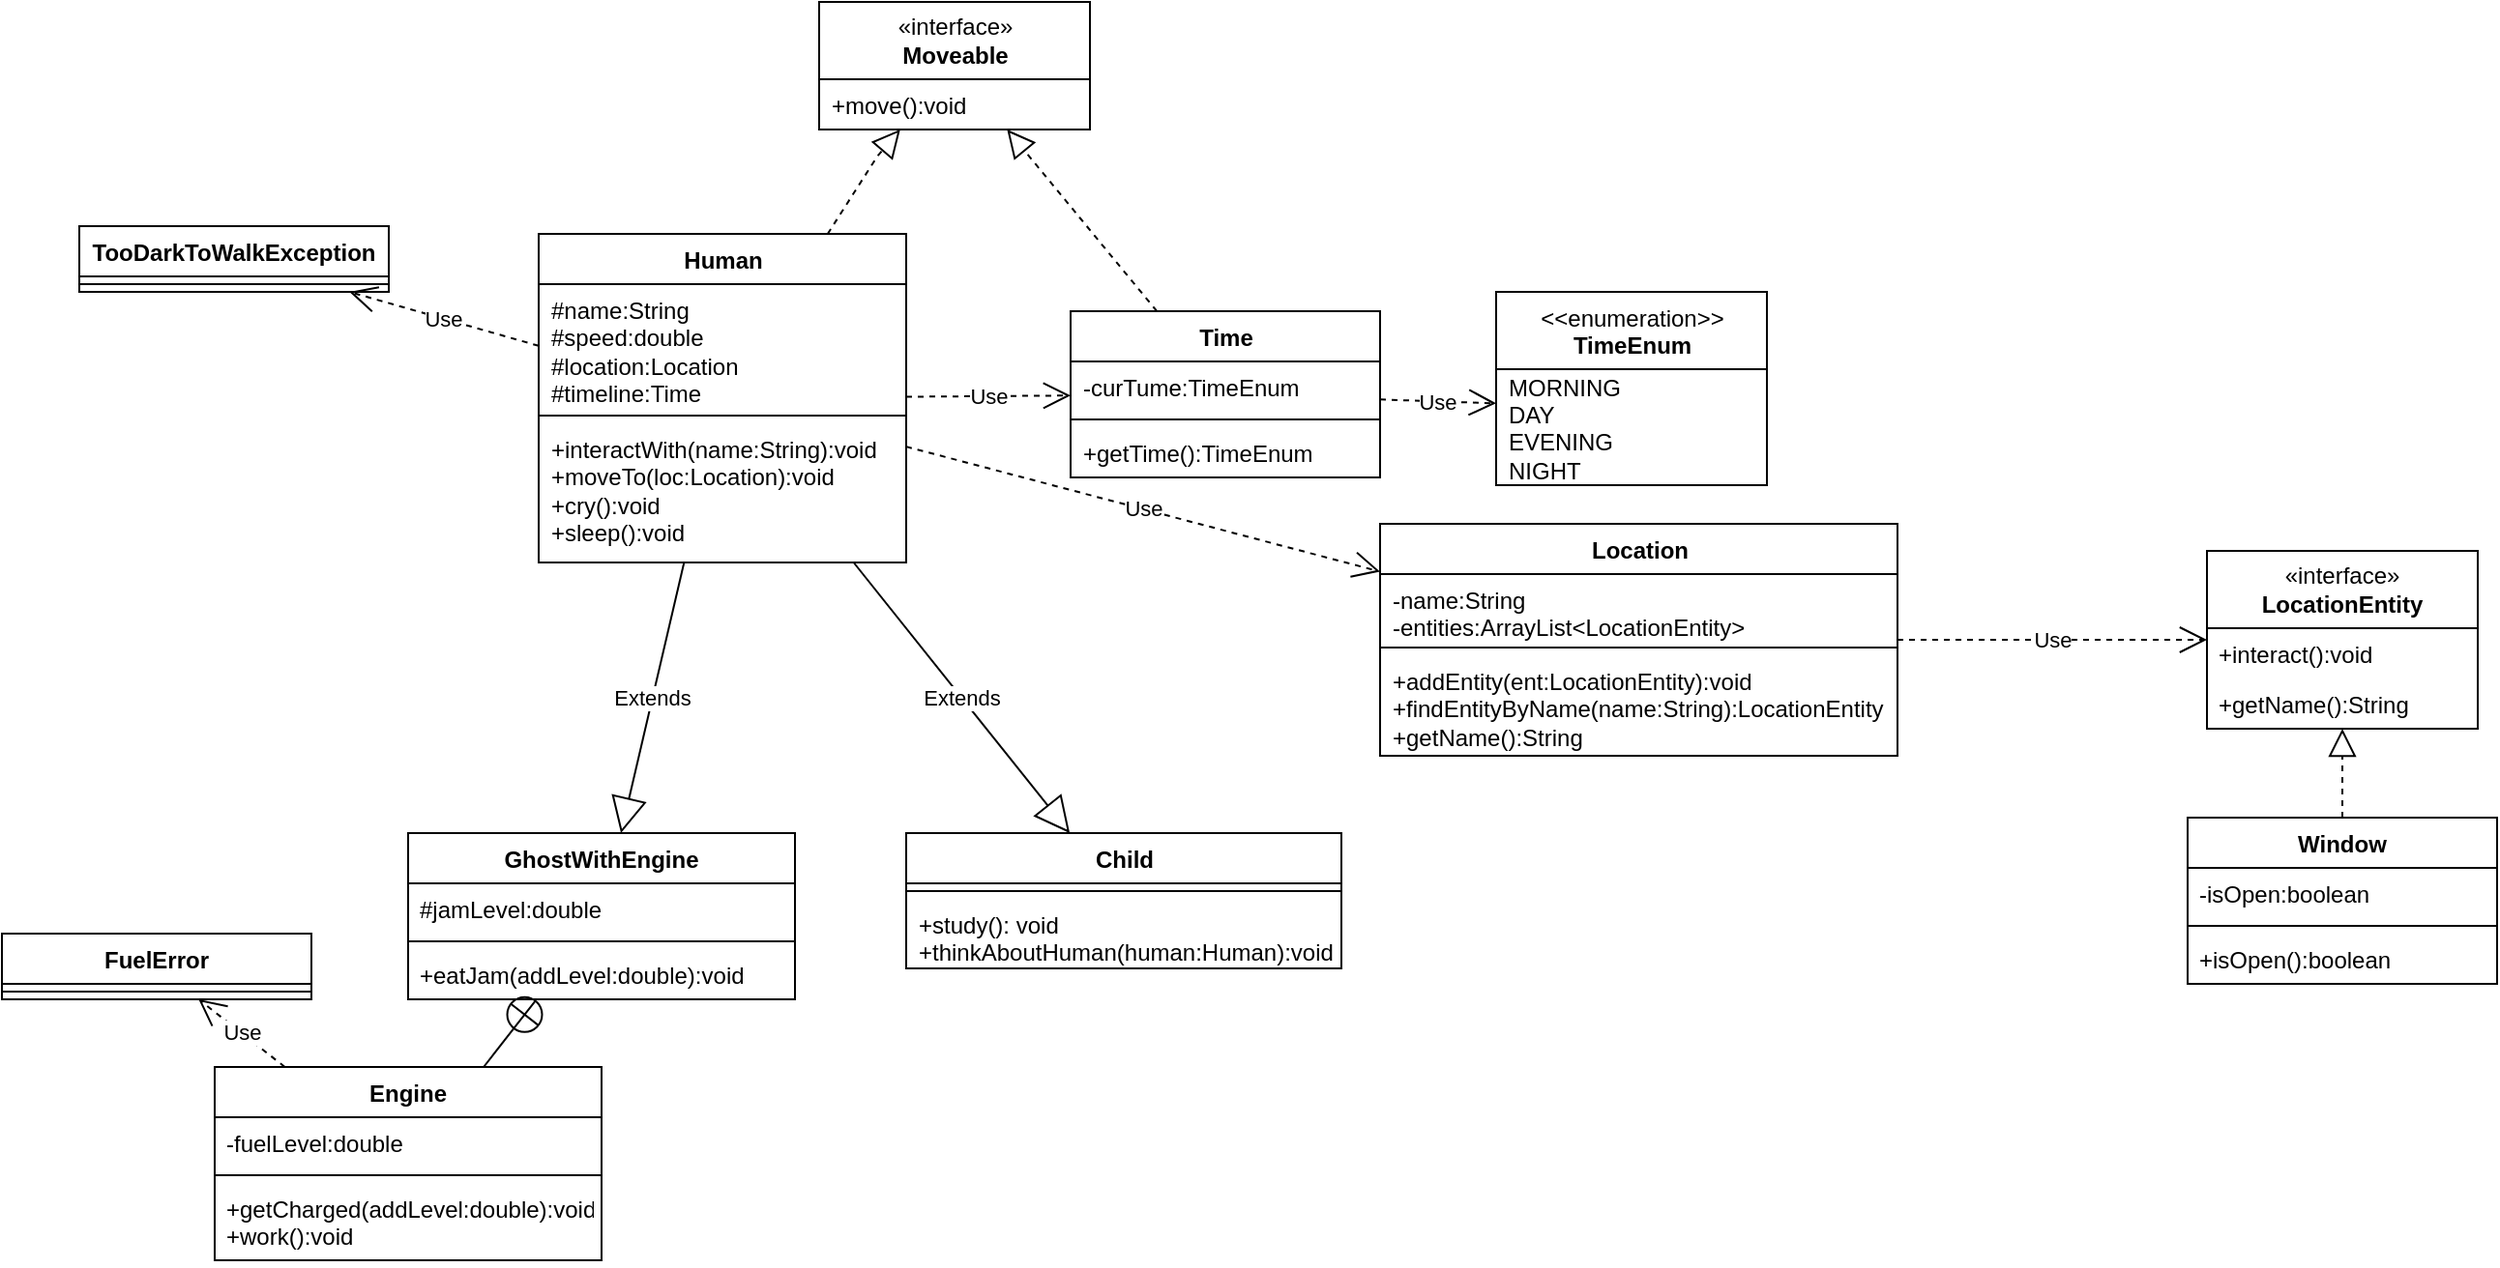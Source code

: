 <mxfile version="22.1.5" type="github">
  <diagram name="Страница — 1" id="i20b3vi7eehubXPVE3w3">
    <mxGraphModel dx="1434" dy="759" grid="1" gridSize="10" guides="1" tooltips="1" connect="1" arrows="1" fold="1" page="1" pageScale="1" pageWidth="827" pageHeight="1169" math="0" shadow="0">
      <root>
        <mxCell id="0" />
        <mxCell id="1" parent="0" />
        <mxCell id="GLYfoS04tVz9TkXlvpii-10" value="&amp;lt;&amp;lt;enumeration&amp;gt;&amp;gt;&lt;br&gt;&lt;b&gt;TimeEnum&lt;/b&gt;" style="swimlane;fontStyle=0;align=center;verticalAlign=top;childLayout=stackLayout;horizontal=1;startSize=40;horizontalStack=0;resizeParent=1;resizeParentMax=0;resizeLast=0;collapsible=0;marginBottom=0;html=1;whiteSpace=wrap;" parent="1" vertex="1">
          <mxGeometry x="792.5" y="219" width="140" height="100" as="geometry" />
        </mxCell>
        <mxCell id="GLYfoS04tVz9TkXlvpii-11" value="&lt;div&gt;MORNING&lt;/div&gt;&lt;div&gt;DAY&lt;br&gt;EVENING&lt;br&gt;NIGHT&lt;br&gt;&lt;/div&gt;" style="text;html=1;strokeColor=none;fillColor=none;align=left;verticalAlign=middle;spacingLeft=4;spacingRight=4;overflow=hidden;rotatable=0;points=[[0,0.5],[1,0.5]];portConstraint=eastwest;whiteSpace=wrap;" parent="GLYfoS04tVz9TkXlvpii-10" vertex="1">
          <mxGeometry y="40" width="140" height="60" as="geometry" />
        </mxCell>
        <mxCell id="GLYfoS04tVz9TkXlvpii-12" value="Use" style="endArrow=open;endSize=12;dashed=1;html=1;rounded=0;" parent="1" source="GLYfoS04tVz9TkXlvpii-41" edge="1">
          <mxGeometry width="160" relative="1" as="geometry">
            <mxPoint x="712.5" y="290.364" as="sourcePoint" />
            <mxPoint x="792.5" y="276.667" as="targetPoint" />
          </mxGeometry>
        </mxCell>
        <mxCell id="GLYfoS04tVz9TkXlvpii-17" value="Use" style="endArrow=open;endSize=12;dashed=1;html=1;rounded=0;" parent="1" source="GLYfoS04tVz9TkXlvpii-37" target="GLYfoS04tVz9TkXlvpii-41" edge="1">
          <mxGeometry width="160" relative="1" as="geometry">
            <mxPoint x="502.5" y="260.83" as="sourcePoint" />
            <mxPoint x="572.5" y="277.6" as="targetPoint" />
          </mxGeometry>
        </mxCell>
        <mxCell id="GLYfoS04tVz9TkXlvpii-18" value="" style="endArrow=block;dashed=1;endFill=0;endSize=12;html=1;rounded=0;" parent="1" source="GLYfoS04tVz9TkXlvpii-37" target="GLYfoS04tVz9TkXlvpii-58" edge="1">
          <mxGeometry width="160" relative="1" as="geometry">
            <mxPoint x="407.5" y="199" as="sourcePoint" />
            <mxPoint x="485.471" y="129" as="targetPoint" />
            <Array as="points">
              <mxPoint x="472.5" y="149" />
            </Array>
          </mxGeometry>
        </mxCell>
        <mxCell id="GLYfoS04tVz9TkXlvpii-19" value="" style="endArrow=block;dashed=1;endFill=0;endSize=12;html=1;rounded=0;" parent="1" source="GLYfoS04tVz9TkXlvpii-41" target="GLYfoS04tVz9TkXlvpii-58" edge="1">
          <mxGeometry width="160" relative="1" as="geometry">
            <mxPoint x="610.674" y="239.5" as="sourcePoint" />
            <mxPoint x="525.392" y="129" as="targetPoint" />
          </mxGeometry>
        </mxCell>
        <mxCell id="GLYfoS04tVz9TkXlvpii-30" value="Extends" style="endArrow=block;endSize=16;endFill=0;html=1;rounded=0;" parent="1" source="GLYfoS04tVz9TkXlvpii-37" target="GLYfoS04tVz9TkXlvpii-49" edge="1">
          <mxGeometry width="160" relative="1" as="geometry">
            <mxPoint x="403.797" y="298" as="sourcePoint" />
            <mxPoint x="392.5" y="419" as="targetPoint" />
          </mxGeometry>
        </mxCell>
        <mxCell id="GLYfoS04tVz9TkXlvpii-31" value="Extends" style="endArrow=block;endSize=16;endFill=0;html=1;rounded=0;" parent="1" source="GLYfoS04tVz9TkXlvpii-37" target="GLYfoS04tVz9TkXlvpii-53" edge="1">
          <mxGeometry width="160" relative="1" as="geometry">
            <mxPoint x="443.011" y="298" as="sourcePoint" />
            <mxPoint x="537.732" y="439" as="targetPoint" />
          </mxGeometry>
        </mxCell>
        <mxCell id="GLYfoS04tVz9TkXlvpii-35" value="Use" style="endArrow=open;endSize=12;dashed=1;html=1;rounded=0;" parent="1" source="GLYfoS04tVz9TkXlvpii-37" target="GLYfoS04tVz9TkXlvpii-45" edge="1">
          <mxGeometry width="160" relative="1" as="geometry">
            <mxPoint x="502.5" y="287.905" as="sourcePoint" />
            <mxPoint x="706.5" y="380.184" as="targetPoint" />
          </mxGeometry>
        </mxCell>
        <mxCell id="GLYfoS04tVz9TkXlvpii-37" value="Human" style="swimlane;fontStyle=1;align=center;verticalAlign=top;childLayout=stackLayout;horizontal=1;startSize=26;horizontalStack=0;resizeParent=1;resizeParentMax=0;resizeLast=0;collapsible=1;marginBottom=0;whiteSpace=wrap;html=1;" parent="1" vertex="1">
          <mxGeometry x="297.5" y="189" width="190" height="170" as="geometry" />
        </mxCell>
        <mxCell id="GLYfoS04tVz9TkXlvpii-38" value="&lt;div&gt;#name:String&lt;/div&gt;&lt;div&gt;#speed:double&lt;/div&gt;&lt;div&gt;#location:Location&lt;br&gt;#timeline:Time&lt;/div&gt;" style="text;strokeColor=none;fillColor=none;align=left;verticalAlign=top;spacingLeft=4;spacingRight=4;overflow=hidden;rotatable=0;points=[[0,0.5],[1,0.5]];portConstraint=eastwest;whiteSpace=wrap;html=1;" parent="GLYfoS04tVz9TkXlvpii-37" vertex="1">
          <mxGeometry y="26" width="190" height="64" as="geometry" />
        </mxCell>
        <mxCell id="GLYfoS04tVz9TkXlvpii-39" value="" style="line;strokeWidth=1;fillColor=none;align=left;verticalAlign=middle;spacingTop=-1;spacingLeft=3;spacingRight=3;rotatable=0;labelPosition=right;points=[];portConstraint=eastwest;strokeColor=inherit;" parent="GLYfoS04tVz9TkXlvpii-37" vertex="1">
          <mxGeometry y="90" width="190" height="8" as="geometry" />
        </mxCell>
        <mxCell id="GLYfoS04tVz9TkXlvpii-40" value="&lt;div&gt;+interactWith(name:String):void&lt;br&gt;+moveTo(loc:Location):void&lt;/div&gt;&lt;div&gt;+cry():void&lt;/div&gt;&lt;div&gt;+sleep():void&lt;br&gt;&lt;/div&gt;" style="text;strokeColor=none;fillColor=none;align=left;verticalAlign=top;spacingLeft=4;spacingRight=4;overflow=hidden;rotatable=0;points=[[0,0.5],[1,0.5]];portConstraint=eastwest;whiteSpace=wrap;html=1;" parent="GLYfoS04tVz9TkXlvpii-37" vertex="1">
          <mxGeometry y="98" width="190" height="72" as="geometry" />
        </mxCell>
        <mxCell id="GLYfoS04tVz9TkXlvpii-41" value="Time" style="swimlane;fontStyle=1;align=center;verticalAlign=top;childLayout=stackLayout;horizontal=1;startSize=26;horizontalStack=0;resizeParent=1;resizeParentMax=0;resizeLast=0;collapsible=1;marginBottom=0;whiteSpace=wrap;html=1;" parent="1" vertex="1">
          <mxGeometry x="572.5" y="229" width="160" height="86" as="geometry" />
        </mxCell>
        <mxCell id="GLYfoS04tVz9TkXlvpii-42" value="-curTume:TimeEnum" style="text;strokeColor=none;fillColor=none;align=left;verticalAlign=top;spacingLeft=4;spacingRight=4;overflow=hidden;rotatable=0;points=[[0,0.5],[1,0.5]];portConstraint=eastwest;whiteSpace=wrap;html=1;" parent="GLYfoS04tVz9TkXlvpii-41" vertex="1">
          <mxGeometry y="26" width="160" height="26" as="geometry" />
        </mxCell>
        <mxCell id="GLYfoS04tVz9TkXlvpii-43" value="" style="line;strokeWidth=1;fillColor=none;align=left;verticalAlign=middle;spacingTop=-1;spacingLeft=3;spacingRight=3;rotatable=0;labelPosition=right;points=[];portConstraint=eastwest;strokeColor=inherit;" parent="GLYfoS04tVz9TkXlvpii-41" vertex="1">
          <mxGeometry y="52" width="160" height="8" as="geometry" />
        </mxCell>
        <mxCell id="GLYfoS04tVz9TkXlvpii-44" value="+getTime():TimeEnum" style="text;strokeColor=none;fillColor=none;align=left;verticalAlign=top;spacingLeft=4;spacingRight=4;overflow=hidden;rotatable=0;points=[[0,0.5],[1,0.5]];portConstraint=eastwest;whiteSpace=wrap;html=1;" parent="GLYfoS04tVz9TkXlvpii-41" vertex="1">
          <mxGeometry y="60" width="160" height="26" as="geometry" />
        </mxCell>
        <mxCell id="GLYfoS04tVz9TkXlvpii-45" value="Location" style="swimlane;fontStyle=1;align=center;verticalAlign=top;childLayout=stackLayout;horizontal=1;startSize=26;horizontalStack=0;resizeParent=1;resizeParentMax=0;resizeLast=0;collapsible=1;marginBottom=0;whiteSpace=wrap;html=1;" parent="1" vertex="1">
          <mxGeometry x="732.5" y="339" width="267.5" height="120" as="geometry" />
        </mxCell>
        <mxCell id="GLYfoS04tVz9TkXlvpii-46" value="&lt;div&gt;-name:String&lt;/div&gt;&lt;div&gt;-entities:ArrayList&amp;lt;LocationEntity&amp;gt;&lt;br&gt;&lt;/div&gt;" style="text;strokeColor=none;fillColor=none;align=left;verticalAlign=top;spacingLeft=4;spacingRight=4;overflow=hidden;rotatable=0;points=[[0,0.5],[1,0.5]];portConstraint=eastwest;whiteSpace=wrap;html=1;" parent="GLYfoS04tVz9TkXlvpii-45" vertex="1">
          <mxGeometry y="26" width="267.5" height="34" as="geometry" />
        </mxCell>
        <mxCell id="GLYfoS04tVz9TkXlvpii-47" value="" style="line;strokeWidth=1;fillColor=none;align=left;verticalAlign=middle;spacingTop=-1;spacingLeft=3;spacingRight=3;rotatable=0;labelPosition=right;points=[];portConstraint=eastwest;strokeColor=inherit;" parent="GLYfoS04tVz9TkXlvpii-45" vertex="1">
          <mxGeometry y="60" width="267.5" height="8" as="geometry" />
        </mxCell>
        <mxCell id="GLYfoS04tVz9TkXlvpii-48" value="&lt;div&gt;+addEntity(ent:LocationEntity):void&lt;/div&gt;&lt;div&gt;+findEntityByName(name:String):LocationEntity&lt;/div&gt;&lt;div&gt;+getName():String&lt;/div&gt;" style="text;strokeColor=none;fillColor=none;align=left;verticalAlign=top;spacingLeft=4;spacingRight=4;overflow=hidden;rotatable=0;points=[[0,0.5],[1,0.5]];portConstraint=eastwest;whiteSpace=wrap;html=1;" parent="GLYfoS04tVz9TkXlvpii-45" vertex="1">
          <mxGeometry y="68" width="267.5" height="52" as="geometry" />
        </mxCell>
        <mxCell id="GLYfoS04tVz9TkXlvpii-49" value="Child" style="swimlane;fontStyle=1;align=center;verticalAlign=top;childLayout=stackLayout;horizontal=1;startSize=26;horizontalStack=0;resizeParent=1;resizeParentMax=0;resizeLast=0;collapsible=1;marginBottom=0;whiteSpace=wrap;html=1;" parent="1" vertex="1">
          <mxGeometry x="487.5" y="499" width="225" height="70" as="geometry" />
        </mxCell>
        <mxCell id="GLYfoS04tVz9TkXlvpii-51" value="" style="line;strokeWidth=1;fillColor=none;align=left;verticalAlign=middle;spacingTop=-1;spacingLeft=3;spacingRight=3;rotatable=0;labelPosition=right;points=[];portConstraint=eastwest;strokeColor=inherit;" parent="GLYfoS04tVz9TkXlvpii-49" vertex="1">
          <mxGeometry y="26" width="225" height="8" as="geometry" />
        </mxCell>
        <mxCell id="GLYfoS04tVz9TkXlvpii-52" value="&lt;div&gt;+study(): void&lt;/div&gt;&lt;div&gt;+thinkAboutHuman(human:Human):void&lt;br&gt;&lt;/div&gt;" style="text;strokeColor=none;fillColor=none;align=left;verticalAlign=top;spacingLeft=4;spacingRight=4;overflow=hidden;rotatable=0;points=[[0,0.5],[1,0.5]];portConstraint=eastwest;whiteSpace=wrap;html=1;" parent="GLYfoS04tVz9TkXlvpii-49" vertex="1">
          <mxGeometry y="34" width="225" height="36" as="geometry" />
        </mxCell>
        <mxCell id="GLYfoS04tVz9TkXlvpii-53" value="GhostWithEngine" style="swimlane;fontStyle=1;align=center;verticalAlign=top;childLayout=stackLayout;horizontal=1;startSize=26;horizontalStack=0;resizeParent=1;resizeParentMax=0;resizeLast=0;collapsible=1;marginBottom=0;whiteSpace=wrap;html=1;" parent="1" vertex="1">
          <mxGeometry x="230" y="499" width="200" height="86" as="geometry" />
        </mxCell>
        <mxCell id="GLYfoS04tVz9TkXlvpii-54" value="#jamLevel:double" style="text;strokeColor=none;fillColor=none;align=left;verticalAlign=top;spacingLeft=4;spacingRight=4;overflow=hidden;rotatable=0;points=[[0,0.5],[1,0.5]];portConstraint=eastwest;whiteSpace=wrap;html=1;" parent="GLYfoS04tVz9TkXlvpii-53" vertex="1">
          <mxGeometry y="26" width="200" height="26" as="geometry" />
        </mxCell>
        <mxCell id="GLYfoS04tVz9TkXlvpii-55" value="" style="line;strokeWidth=1;fillColor=none;align=left;verticalAlign=middle;spacingTop=-1;spacingLeft=3;spacingRight=3;rotatable=0;labelPosition=right;points=[];portConstraint=eastwest;strokeColor=inherit;" parent="GLYfoS04tVz9TkXlvpii-53" vertex="1">
          <mxGeometry y="52" width="200" height="8" as="geometry" />
        </mxCell>
        <mxCell id="GLYfoS04tVz9TkXlvpii-56" value="+eatJam(addLevel:double):void" style="text;strokeColor=none;fillColor=none;align=left;verticalAlign=top;spacingLeft=4;spacingRight=4;overflow=hidden;rotatable=0;points=[[0,0.5],[1,0.5]];portConstraint=eastwest;whiteSpace=wrap;html=1;" parent="GLYfoS04tVz9TkXlvpii-53" vertex="1">
          <mxGeometry y="60" width="200" height="26" as="geometry" />
        </mxCell>
        <mxCell id="GLYfoS04tVz9TkXlvpii-58" value="«interface»&lt;br&gt;&lt;div&gt;&lt;b&gt;Moveable&lt;/b&gt;&lt;/div&gt;" style="swimlane;fontStyle=0;childLayout=stackLayout;horizontal=1;startSize=40;fillColor=none;horizontalStack=0;resizeParent=1;resizeParentMax=0;resizeLast=0;collapsible=1;marginBottom=0;whiteSpace=wrap;html=1;" parent="1" vertex="1">
          <mxGeometry x="442.5" y="69" width="140" height="66" as="geometry" />
        </mxCell>
        <mxCell id="GLYfoS04tVz9TkXlvpii-59" value="+move():void" style="text;strokeColor=none;fillColor=none;align=left;verticalAlign=top;spacingLeft=4;spacingRight=4;overflow=hidden;rotatable=0;points=[[0,0.5],[1,0.5]];portConstraint=eastwest;whiteSpace=wrap;html=1;" parent="GLYfoS04tVz9TkXlvpii-58" vertex="1">
          <mxGeometry y="40" width="140" height="26" as="geometry" />
        </mxCell>
        <mxCell id="GLYfoS04tVz9TkXlvpii-62" value="«interface»&lt;br&gt;&lt;b&gt;LocationEntity&lt;/b&gt;" style="swimlane;fontStyle=0;childLayout=stackLayout;horizontal=1;startSize=40;fillColor=none;horizontalStack=0;resizeParent=1;resizeParentMax=0;resizeLast=0;collapsible=1;marginBottom=0;whiteSpace=wrap;html=1;" parent="1" vertex="1">
          <mxGeometry x="1160" y="353" width="140" height="92" as="geometry" />
        </mxCell>
        <mxCell id="GLYfoS04tVz9TkXlvpii-63" value="+interact():void" style="text;strokeColor=none;fillColor=none;align=left;verticalAlign=top;spacingLeft=4;spacingRight=4;overflow=hidden;rotatable=0;points=[[0,0.5],[1,0.5]];portConstraint=eastwest;whiteSpace=wrap;html=1;" parent="GLYfoS04tVz9TkXlvpii-62" vertex="1">
          <mxGeometry y="40" width="140" height="26" as="geometry" />
        </mxCell>
        <mxCell id="GLYfoS04tVz9TkXlvpii-65" value="+getName():String" style="text;strokeColor=none;fillColor=none;align=left;verticalAlign=top;spacingLeft=4;spacingRight=4;overflow=hidden;rotatable=0;points=[[0,0.5],[1,0.5]];portConstraint=eastwest;whiteSpace=wrap;html=1;" parent="GLYfoS04tVz9TkXlvpii-62" vertex="1">
          <mxGeometry y="66" width="140" height="26" as="geometry" />
        </mxCell>
        <mxCell id="GLYfoS04tVz9TkXlvpii-66" value="Window" style="swimlane;fontStyle=1;align=center;verticalAlign=top;childLayout=stackLayout;horizontal=1;startSize=26;horizontalStack=0;resizeParent=1;resizeParentMax=0;resizeLast=0;collapsible=1;marginBottom=0;whiteSpace=wrap;html=1;" parent="1" vertex="1">
          <mxGeometry x="1150" y="491" width="160" height="86" as="geometry" />
        </mxCell>
        <mxCell id="GLYfoS04tVz9TkXlvpii-67" value="-isOpen:boolean" style="text;strokeColor=none;fillColor=none;align=left;verticalAlign=top;spacingLeft=4;spacingRight=4;overflow=hidden;rotatable=0;points=[[0,0.5],[1,0.5]];portConstraint=eastwest;whiteSpace=wrap;html=1;" parent="GLYfoS04tVz9TkXlvpii-66" vertex="1">
          <mxGeometry y="26" width="160" height="26" as="geometry" />
        </mxCell>
        <mxCell id="GLYfoS04tVz9TkXlvpii-68" value="" style="line;strokeWidth=1;fillColor=none;align=left;verticalAlign=middle;spacingTop=-1;spacingLeft=3;spacingRight=3;rotatable=0;labelPosition=right;points=[];portConstraint=eastwest;strokeColor=inherit;" parent="GLYfoS04tVz9TkXlvpii-66" vertex="1">
          <mxGeometry y="52" width="160" height="8" as="geometry" />
        </mxCell>
        <mxCell id="GLYfoS04tVz9TkXlvpii-69" value="+isOpen():boolean" style="text;strokeColor=none;fillColor=none;align=left;verticalAlign=top;spacingLeft=4;spacingRight=4;overflow=hidden;rotatable=0;points=[[0,0.5],[1,0.5]];portConstraint=eastwest;whiteSpace=wrap;html=1;" parent="GLYfoS04tVz9TkXlvpii-66" vertex="1">
          <mxGeometry y="60" width="160" height="26" as="geometry" />
        </mxCell>
        <mxCell id="GLYfoS04tVz9TkXlvpii-70" value="Use" style="endArrow=open;endSize=12;dashed=1;html=1;rounded=0;" parent="1" source="GLYfoS04tVz9TkXlvpii-45" target="GLYfoS04tVz9TkXlvpii-62" edge="1">
          <mxGeometry width="160" relative="1" as="geometry">
            <mxPoint x="982.5" y="409" as="sourcePoint" />
            <mxPoint x="1142.5" y="409" as="targetPoint" />
          </mxGeometry>
        </mxCell>
        <mxCell id="GLYfoS04tVz9TkXlvpii-71" value="" style="endArrow=block;dashed=1;endFill=0;endSize=12;html=1;rounded=0;" parent="1" source="GLYfoS04tVz9TkXlvpii-66" target="GLYfoS04tVz9TkXlvpii-62" edge="1">
          <mxGeometry width="160" relative="1" as="geometry">
            <mxPoint x="982.5" y="409" as="sourcePoint" />
            <mxPoint x="1142.5" y="409" as="targetPoint" />
          </mxGeometry>
        </mxCell>
        <mxCell id="9Kdx0cgHhgzYmS9axCzy-1" value="FuelError" style="swimlane;fontStyle=1;align=center;verticalAlign=top;childLayout=stackLayout;horizontal=1;startSize=26;horizontalStack=0;resizeParent=1;resizeParentMax=0;resizeLast=0;collapsible=1;marginBottom=0;whiteSpace=wrap;html=1;" parent="1" vertex="1">
          <mxGeometry x="20" y="551" width="160" height="34" as="geometry" />
        </mxCell>
        <mxCell id="9Kdx0cgHhgzYmS9axCzy-3" value="" style="line;strokeWidth=1;fillColor=none;align=left;verticalAlign=middle;spacingTop=-1;spacingLeft=3;spacingRight=3;rotatable=0;labelPosition=right;points=[];portConstraint=eastwest;strokeColor=inherit;" parent="9Kdx0cgHhgzYmS9axCzy-1" vertex="1">
          <mxGeometry y="26" width="160" height="8" as="geometry" />
        </mxCell>
        <mxCell id="9Kdx0cgHhgzYmS9axCzy-5" value="Use" style="endArrow=open;endSize=12;dashed=1;html=1;rounded=0;" parent="1" source="o3vBTpQpI0mOxA4PcqHC-10" edge="1">
          <mxGeometry width="160" relative="1" as="geometry">
            <mxPoint x="350" y="430" as="sourcePoint" />
            <mxPoint x="121.667" y="585" as="targetPoint" />
          </mxGeometry>
        </mxCell>
        <mxCell id="o3vBTpQpI0mOxA4PcqHC-1" value="TooDarkToWalkException" style="swimlane;fontStyle=1;align=center;verticalAlign=top;childLayout=stackLayout;horizontal=1;startSize=26;horizontalStack=0;resizeParent=1;resizeParentMax=0;resizeLast=0;collapsible=1;marginBottom=0;whiteSpace=wrap;html=1;" vertex="1" parent="1">
          <mxGeometry x="60" y="185" width="160" height="34" as="geometry" />
        </mxCell>
        <mxCell id="o3vBTpQpI0mOxA4PcqHC-3" value="" style="line;strokeWidth=1;fillColor=none;align=left;verticalAlign=middle;spacingTop=-1;spacingLeft=3;spacingRight=3;rotatable=0;labelPosition=right;points=[];portConstraint=eastwest;strokeColor=inherit;" vertex="1" parent="o3vBTpQpI0mOxA4PcqHC-1">
          <mxGeometry y="26" width="160" height="8" as="geometry" />
        </mxCell>
        <mxCell id="o3vBTpQpI0mOxA4PcqHC-5" value="Use" style="endArrow=open;endSize=12;dashed=1;html=1;rounded=0;" edge="1" parent="1" source="GLYfoS04tVz9TkXlvpii-37" target="o3vBTpQpI0mOxA4PcqHC-1">
          <mxGeometry width="160" relative="1" as="geometry">
            <mxPoint x="230" y="400" as="sourcePoint" />
            <mxPoint x="390" y="400" as="targetPoint" />
          </mxGeometry>
        </mxCell>
        <mxCell id="o3vBTpQpI0mOxA4PcqHC-6" value="" style="endArrow=circlePlus;startArrow=none;endFill=0;startFill=0;endSize=8;html=1;labelBackgroundColor=none;rounded=0;" edge="1" parent="1" source="o3vBTpQpI0mOxA4PcqHC-10" target="GLYfoS04tVz9TkXlvpii-53">
          <mxGeometry width="160" relative="1" as="geometry">
            <mxPoint x="330" y="640" as="sourcePoint" />
            <mxPoint x="880" y="390" as="targetPoint" />
          </mxGeometry>
        </mxCell>
        <mxCell id="o3vBTpQpI0mOxA4PcqHC-10" value="Engine" style="swimlane;fontStyle=1;align=center;verticalAlign=top;childLayout=stackLayout;horizontal=1;startSize=26;horizontalStack=0;resizeParent=1;resizeParentMax=0;resizeLast=0;collapsible=1;marginBottom=0;whiteSpace=wrap;html=1;" vertex="1" parent="1">
          <mxGeometry x="130" y="620" width="200" height="100" as="geometry" />
        </mxCell>
        <mxCell id="o3vBTpQpI0mOxA4PcqHC-11" value="-fuelLevel:double" style="text;strokeColor=none;fillColor=none;align=left;verticalAlign=top;spacingLeft=4;spacingRight=4;overflow=hidden;rotatable=0;points=[[0,0.5],[1,0.5]];portConstraint=eastwest;whiteSpace=wrap;html=1;" vertex="1" parent="o3vBTpQpI0mOxA4PcqHC-10">
          <mxGeometry y="26" width="200" height="26" as="geometry" />
        </mxCell>
        <mxCell id="o3vBTpQpI0mOxA4PcqHC-12" value="" style="line;strokeWidth=1;fillColor=none;align=left;verticalAlign=middle;spacingTop=-1;spacingLeft=3;spacingRight=3;rotatable=0;labelPosition=right;points=[];portConstraint=eastwest;strokeColor=inherit;" vertex="1" parent="o3vBTpQpI0mOxA4PcqHC-10">
          <mxGeometry y="52" width="200" height="8" as="geometry" />
        </mxCell>
        <mxCell id="o3vBTpQpI0mOxA4PcqHC-13" value="&lt;div&gt;+getCharged(addLevel:double):void&lt;br&gt;+work():void&lt;br&gt;&lt;/div&gt;" style="text;strokeColor=none;fillColor=none;align=left;verticalAlign=top;spacingLeft=4;spacingRight=4;overflow=hidden;rotatable=0;points=[[0,0.5],[1,0.5]];portConstraint=eastwest;whiteSpace=wrap;html=1;" vertex="1" parent="o3vBTpQpI0mOxA4PcqHC-10">
          <mxGeometry y="60" width="200" height="40" as="geometry" />
        </mxCell>
      </root>
    </mxGraphModel>
  </diagram>
</mxfile>
